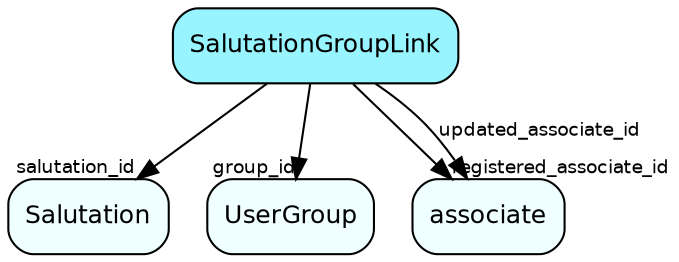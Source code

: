 digraph SalutationGroupLink  {
node [shape = box style="rounded, filled" fontname = "Helvetica" fontsize = "12" ]
edge [fontname = "Helvetica" fontsize = "9"]

SalutationGroupLink[fillcolor = "cadetblue1"]
Salutation[fillcolor = "azure1"]
UserGroup[fillcolor = "azure1"]
associate[fillcolor = "azure1"]
SalutationGroupLink -> Salutation [headlabel = "salutation_id"]
SalutationGroupLink -> UserGroup [headlabel = "group_id"]
SalutationGroupLink -> associate [headlabel = "registered_associate_id"]
SalutationGroupLink -> associate [label = "updated_associate_id"]
}
